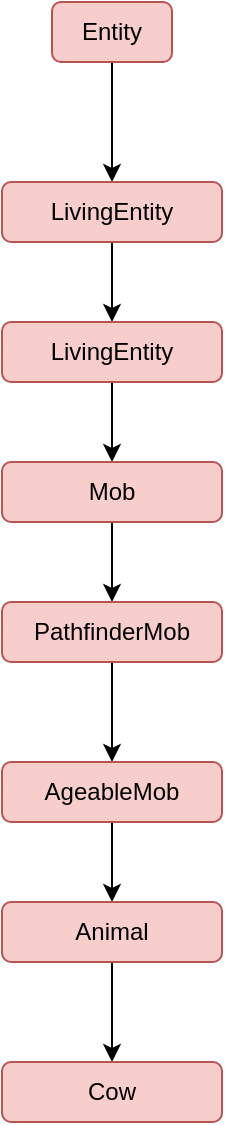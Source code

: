 <mxfile version="14.9.9" type="device"><diagram id="mNcazdYqrScGo-ckMxGz" name="Page-1"><mxGraphModel dx="2062" dy="1122" grid="1" gridSize="10" guides="1" tooltips="1" connect="1" arrows="1" fold="1" page="1" pageScale="1" pageWidth="827" pageHeight="1169" math="0" shadow="0"><root><mxCell id="0"/><mxCell id="1" parent="0"/><mxCell id="RiHJJ9DkwgQ9yB0pSNqF-4" style="edgeStyle=orthogonalEdgeStyle;rounded=0;orthogonalLoop=1;jettySize=auto;html=1;exitX=0.5;exitY=1;exitDx=0;exitDy=0;" edge="1" parent="1" source="RiHJJ9DkwgQ9yB0pSNqF-1" target="RiHJJ9DkwgQ9yB0pSNqF-2"><mxGeometry relative="1" as="geometry"/></mxCell><mxCell id="RiHJJ9DkwgQ9yB0pSNqF-1" value="Entity" style="rounded=1;whiteSpace=wrap;html=1;fillColor=#f8cecc;strokeColor=#b85450;" vertex="1" parent="1"><mxGeometry x="180" y="210" width="60" height="30" as="geometry"/></mxCell><mxCell id="RiHJJ9DkwgQ9yB0pSNqF-5" style="edgeStyle=orthogonalEdgeStyle;rounded=0;orthogonalLoop=1;jettySize=auto;html=1;exitX=0.5;exitY=1;exitDx=0;exitDy=0;entryX=0.5;entryY=0;entryDx=0;entryDy=0;" edge="1" parent="1" source="RiHJJ9DkwgQ9yB0pSNqF-2" target="RiHJJ9DkwgQ9yB0pSNqF-3"><mxGeometry relative="1" as="geometry"/></mxCell><mxCell id="RiHJJ9DkwgQ9yB0pSNqF-2" value="LivingEntity" style="rounded=1;whiteSpace=wrap;html=1;fillColor=#f8cecc;strokeColor=#b85450;" vertex="1" parent="1"><mxGeometry x="155" y="300" width="110" height="30" as="geometry"/></mxCell><mxCell id="RiHJJ9DkwgQ9yB0pSNqF-12" style="edgeStyle=orthogonalEdgeStyle;rounded=0;orthogonalLoop=1;jettySize=auto;html=1;exitX=0.5;exitY=1;exitDx=0;exitDy=0;entryX=0.5;entryY=0;entryDx=0;entryDy=0;" edge="1" parent="1" source="RiHJJ9DkwgQ9yB0pSNqF-3" target="RiHJJ9DkwgQ9yB0pSNqF-6"><mxGeometry relative="1" as="geometry"/></mxCell><mxCell id="RiHJJ9DkwgQ9yB0pSNqF-3" value="LivingEntity" style="rounded=1;whiteSpace=wrap;html=1;fillColor=#f8cecc;strokeColor=#b85450;" vertex="1" parent="1"><mxGeometry x="155" y="370" width="110" height="30" as="geometry"/></mxCell><mxCell id="RiHJJ9DkwgQ9yB0pSNqF-13" style="edgeStyle=orthogonalEdgeStyle;rounded=0;orthogonalLoop=1;jettySize=auto;html=1;exitX=0.5;exitY=1;exitDx=0;exitDy=0;" edge="1" parent="1" source="RiHJJ9DkwgQ9yB0pSNqF-6" target="RiHJJ9DkwgQ9yB0pSNqF-7"><mxGeometry relative="1" as="geometry"/></mxCell><mxCell id="RiHJJ9DkwgQ9yB0pSNqF-6" value="Mob" style="rounded=1;whiteSpace=wrap;html=1;fillColor=#f8cecc;strokeColor=#b85450;" vertex="1" parent="1"><mxGeometry x="155" y="440" width="110" height="30" as="geometry"/></mxCell><mxCell id="RiHJJ9DkwgQ9yB0pSNqF-14" style="edgeStyle=orthogonalEdgeStyle;rounded=0;orthogonalLoop=1;jettySize=auto;html=1;exitX=0.5;exitY=1;exitDx=0;exitDy=0;entryX=0.5;entryY=0;entryDx=0;entryDy=0;" edge="1" parent="1" source="RiHJJ9DkwgQ9yB0pSNqF-7" target="RiHJJ9DkwgQ9yB0pSNqF-9"><mxGeometry relative="1" as="geometry"/></mxCell><mxCell id="RiHJJ9DkwgQ9yB0pSNqF-7" value="PathfinderMob" style="rounded=1;whiteSpace=wrap;html=1;fillColor=#f8cecc;strokeColor=#b85450;" vertex="1" parent="1"><mxGeometry x="155" y="510" width="110" height="30" as="geometry"/></mxCell><mxCell id="RiHJJ9DkwgQ9yB0pSNqF-15" style="edgeStyle=orthogonalEdgeStyle;rounded=0;orthogonalLoop=1;jettySize=auto;html=1;exitX=0.5;exitY=1;exitDx=0;exitDy=0;entryX=0.5;entryY=0;entryDx=0;entryDy=0;" edge="1" parent="1" source="RiHJJ9DkwgQ9yB0pSNqF-9" target="RiHJJ9DkwgQ9yB0pSNqF-10"><mxGeometry relative="1" as="geometry"/></mxCell><mxCell id="RiHJJ9DkwgQ9yB0pSNqF-9" value="AgeableMob" style="rounded=1;whiteSpace=wrap;html=1;fillColor=#f8cecc;strokeColor=#b85450;" vertex="1" parent="1"><mxGeometry x="155" y="590" width="110" height="30" as="geometry"/></mxCell><mxCell id="RiHJJ9DkwgQ9yB0pSNqF-16" style="edgeStyle=orthogonalEdgeStyle;rounded=0;orthogonalLoop=1;jettySize=auto;html=1;exitX=0.5;exitY=1;exitDx=0;exitDy=0;entryX=0.5;entryY=0;entryDx=0;entryDy=0;" edge="1" parent="1" source="RiHJJ9DkwgQ9yB0pSNqF-10" target="RiHJJ9DkwgQ9yB0pSNqF-11"><mxGeometry relative="1" as="geometry"/></mxCell><mxCell id="RiHJJ9DkwgQ9yB0pSNqF-10" value="Animal" style="rounded=1;whiteSpace=wrap;html=1;fillColor=#f8cecc;strokeColor=#b85450;" vertex="1" parent="1"><mxGeometry x="155" y="660" width="110" height="30" as="geometry"/></mxCell><mxCell id="RiHJJ9DkwgQ9yB0pSNqF-11" value="Cow" style="rounded=1;whiteSpace=wrap;html=1;fillColor=#f8cecc;strokeColor=#b85450;" vertex="1" parent="1"><mxGeometry x="155" y="740" width="110" height="30" as="geometry"/></mxCell></root></mxGraphModel></diagram></mxfile>